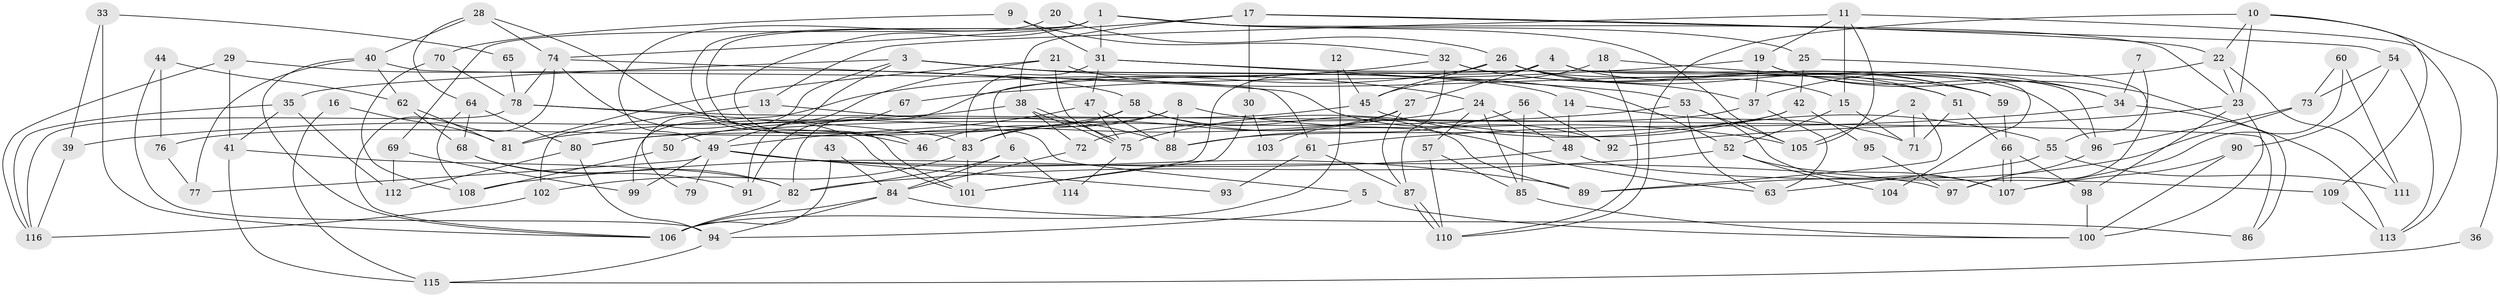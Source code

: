 // coarse degree distribution, {11: 0.0136986301369863, 3: 0.2191780821917808, 5: 0.1643835616438356, 8: 0.0273972602739726, 4: 0.1643835616438356, 7: 0.1232876712328767, 2: 0.0821917808219178, 6: 0.1232876712328767, 9: 0.0547945205479452, 10: 0.0273972602739726}
// Generated by graph-tools (version 1.1) at 2025/41/03/06/25 10:41:56]
// undirected, 116 vertices, 232 edges
graph export_dot {
graph [start="1"]
  node [color=gray90,style=filled];
  1;
  2;
  3;
  4;
  5;
  6;
  7;
  8;
  9;
  10;
  11;
  12;
  13;
  14;
  15;
  16;
  17;
  18;
  19;
  20;
  21;
  22;
  23;
  24;
  25;
  26;
  27;
  28;
  29;
  30;
  31;
  32;
  33;
  34;
  35;
  36;
  37;
  38;
  39;
  40;
  41;
  42;
  43;
  44;
  45;
  46;
  47;
  48;
  49;
  50;
  51;
  52;
  53;
  54;
  55;
  56;
  57;
  58;
  59;
  60;
  61;
  62;
  63;
  64;
  65;
  66;
  67;
  68;
  69;
  70;
  71;
  72;
  73;
  74;
  75;
  76;
  77;
  78;
  79;
  80;
  81;
  82;
  83;
  84;
  85;
  86;
  87;
  88;
  89;
  90;
  91;
  92;
  93;
  94;
  95;
  96;
  97;
  98;
  99;
  100;
  101;
  102;
  103;
  104;
  105;
  106;
  107;
  108;
  109;
  110;
  111;
  112;
  113;
  114;
  115;
  116;
  1 -- 23;
  1 -- 46;
  1 -- 5;
  1 -- 25;
  1 -- 31;
  1 -- 69;
  1 -- 101;
  1 -- 105;
  2 -- 89;
  2 -- 105;
  2 -- 71;
  3 -- 52;
  3 -- 49;
  3 -- 14;
  3 -- 24;
  3 -- 35;
  3 -- 79;
  4 -- 15;
  4 -- 101;
  4 -- 6;
  4 -- 27;
  4 -- 96;
  4 -- 104;
  5 -- 94;
  5 -- 100;
  6 -- 82;
  6 -- 84;
  6 -- 114;
  7 -- 55;
  7 -- 34;
  8 -- 105;
  8 -- 88;
  8 -- 46;
  8 -- 80;
  9 -- 31;
  9 -- 32;
  9 -- 70;
  10 -- 110;
  10 -- 23;
  10 -- 22;
  10 -- 36;
  10 -- 109;
  11 -- 15;
  11 -- 19;
  11 -- 13;
  11 -- 105;
  11 -- 113;
  12 -- 106;
  12 -- 45;
  13 -- 102;
  13 -- 88;
  14 -- 48;
  14 -- 71;
  15 -- 52;
  15 -- 71;
  16 -- 115;
  16 -- 81;
  17 -- 74;
  17 -- 38;
  17 -- 22;
  17 -- 30;
  17 -- 54;
  18 -- 110;
  18 -- 34;
  18 -- 45;
  19 -- 34;
  19 -- 86;
  19 -- 37;
  19 -- 67;
  20 -- 26;
  20 -- 49;
  21 -- 59;
  21 -- 81;
  21 -- 75;
  21 -- 91;
  22 -- 23;
  22 -- 37;
  22 -- 111;
  23 -- 98;
  23 -- 92;
  23 -- 100;
  24 -- 85;
  24 -- 48;
  24 -- 57;
  24 -- 81;
  25 -- 42;
  25 -- 97;
  26 -- 96;
  26 -- 37;
  26 -- 45;
  26 -- 59;
  26 -- 82;
  27 -- 87;
  27 -- 83;
  27 -- 103;
  28 -- 74;
  28 -- 64;
  28 -- 40;
  28 -- 46;
  29 -- 58;
  29 -- 41;
  29 -- 116;
  30 -- 101;
  30 -- 103;
  31 -- 53;
  31 -- 47;
  31 -- 51;
  31 -- 83;
  32 -- 51;
  32 -- 59;
  32 -- 87;
  32 -- 99;
  33 -- 39;
  33 -- 106;
  33 -- 65;
  34 -- 61;
  34 -- 113;
  35 -- 112;
  35 -- 41;
  35 -- 116;
  36 -- 115;
  37 -- 63;
  37 -- 72;
  38 -- 72;
  38 -- 75;
  38 -- 75;
  38 -- 39;
  39 -- 116;
  40 -- 106;
  40 -- 61;
  40 -- 62;
  40 -- 77;
  41 -- 82;
  41 -- 115;
  42 -- 75;
  42 -- 88;
  42 -- 95;
  43 -- 106;
  43 -- 84;
  44 -- 76;
  44 -- 94;
  44 -- 62;
  45 -- 50;
  45 -- 55;
  47 -- 75;
  47 -- 49;
  47 -- 88;
  48 -- 109;
  48 -- 108;
  49 -- 89;
  49 -- 77;
  49 -- 79;
  49 -- 93;
  49 -- 97;
  49 -- 99;
  50 -- 108;
  51 -- 71;
  51 -- 66;
  52 -- 107;
  52 -- 82;
  52 -- 104;
  53 -- 105;
  53 -- 107;
  53 -- 63;
  53 -- 80;
  54 -- 73;
  54 -- 90;
  54 -- 113;
  55 -- 63;
  55 -- 111;
  56 -- 88;
  56 -- 92;
  56 -- 85;
  57 -- 85;
  57 -- 110;
  58 -- 63;
  58 -- 83;
  58 -- 76;
  58 -- 89;
  59 -- 66;
  60 -- 111;
  60 -- 107;
  60 -- 73;
  61 -- 87;
  61 -- 93;
  62 -- 68;
  62 -- 81;
  64 -- 80;
  64 -- 108;
  64 -- 68;
  65 -- 78;
  66 -- 107;
  66 -- 107;
  66 -- 98;
  67 -- 91;
  68 -- 82;
  68 -- 91;
  69 -- 99;
  69 -- 112;
  70 -- 78;
  70 -- 108;
  72 -- 84;
  73 -- 96;
  73 -- 89;
  74 -- 78;
  74 -- 101;
  74 -- 92;
  74 -- 106;
  75 -- 114;
  76 -- 77;
  78 -- 83;
  78 -- 116;
  78 -- 86;
  80 -- 94;
  80 -- 112;
  82 -- 106;
  83 -- 101;
  83 -- 102;
  84 -- 106;
  84 -- 86;
  84 -- 94;
  85 -- 100;
  87 -- 110;
  87 -- 110;
  90 -- 100;
  90 -- 107;
  94 -- 115;
  95 -- 97;
  96 -- 97;
  98 -- 100;
  102 -- 116;
  109 -- 113;
}
